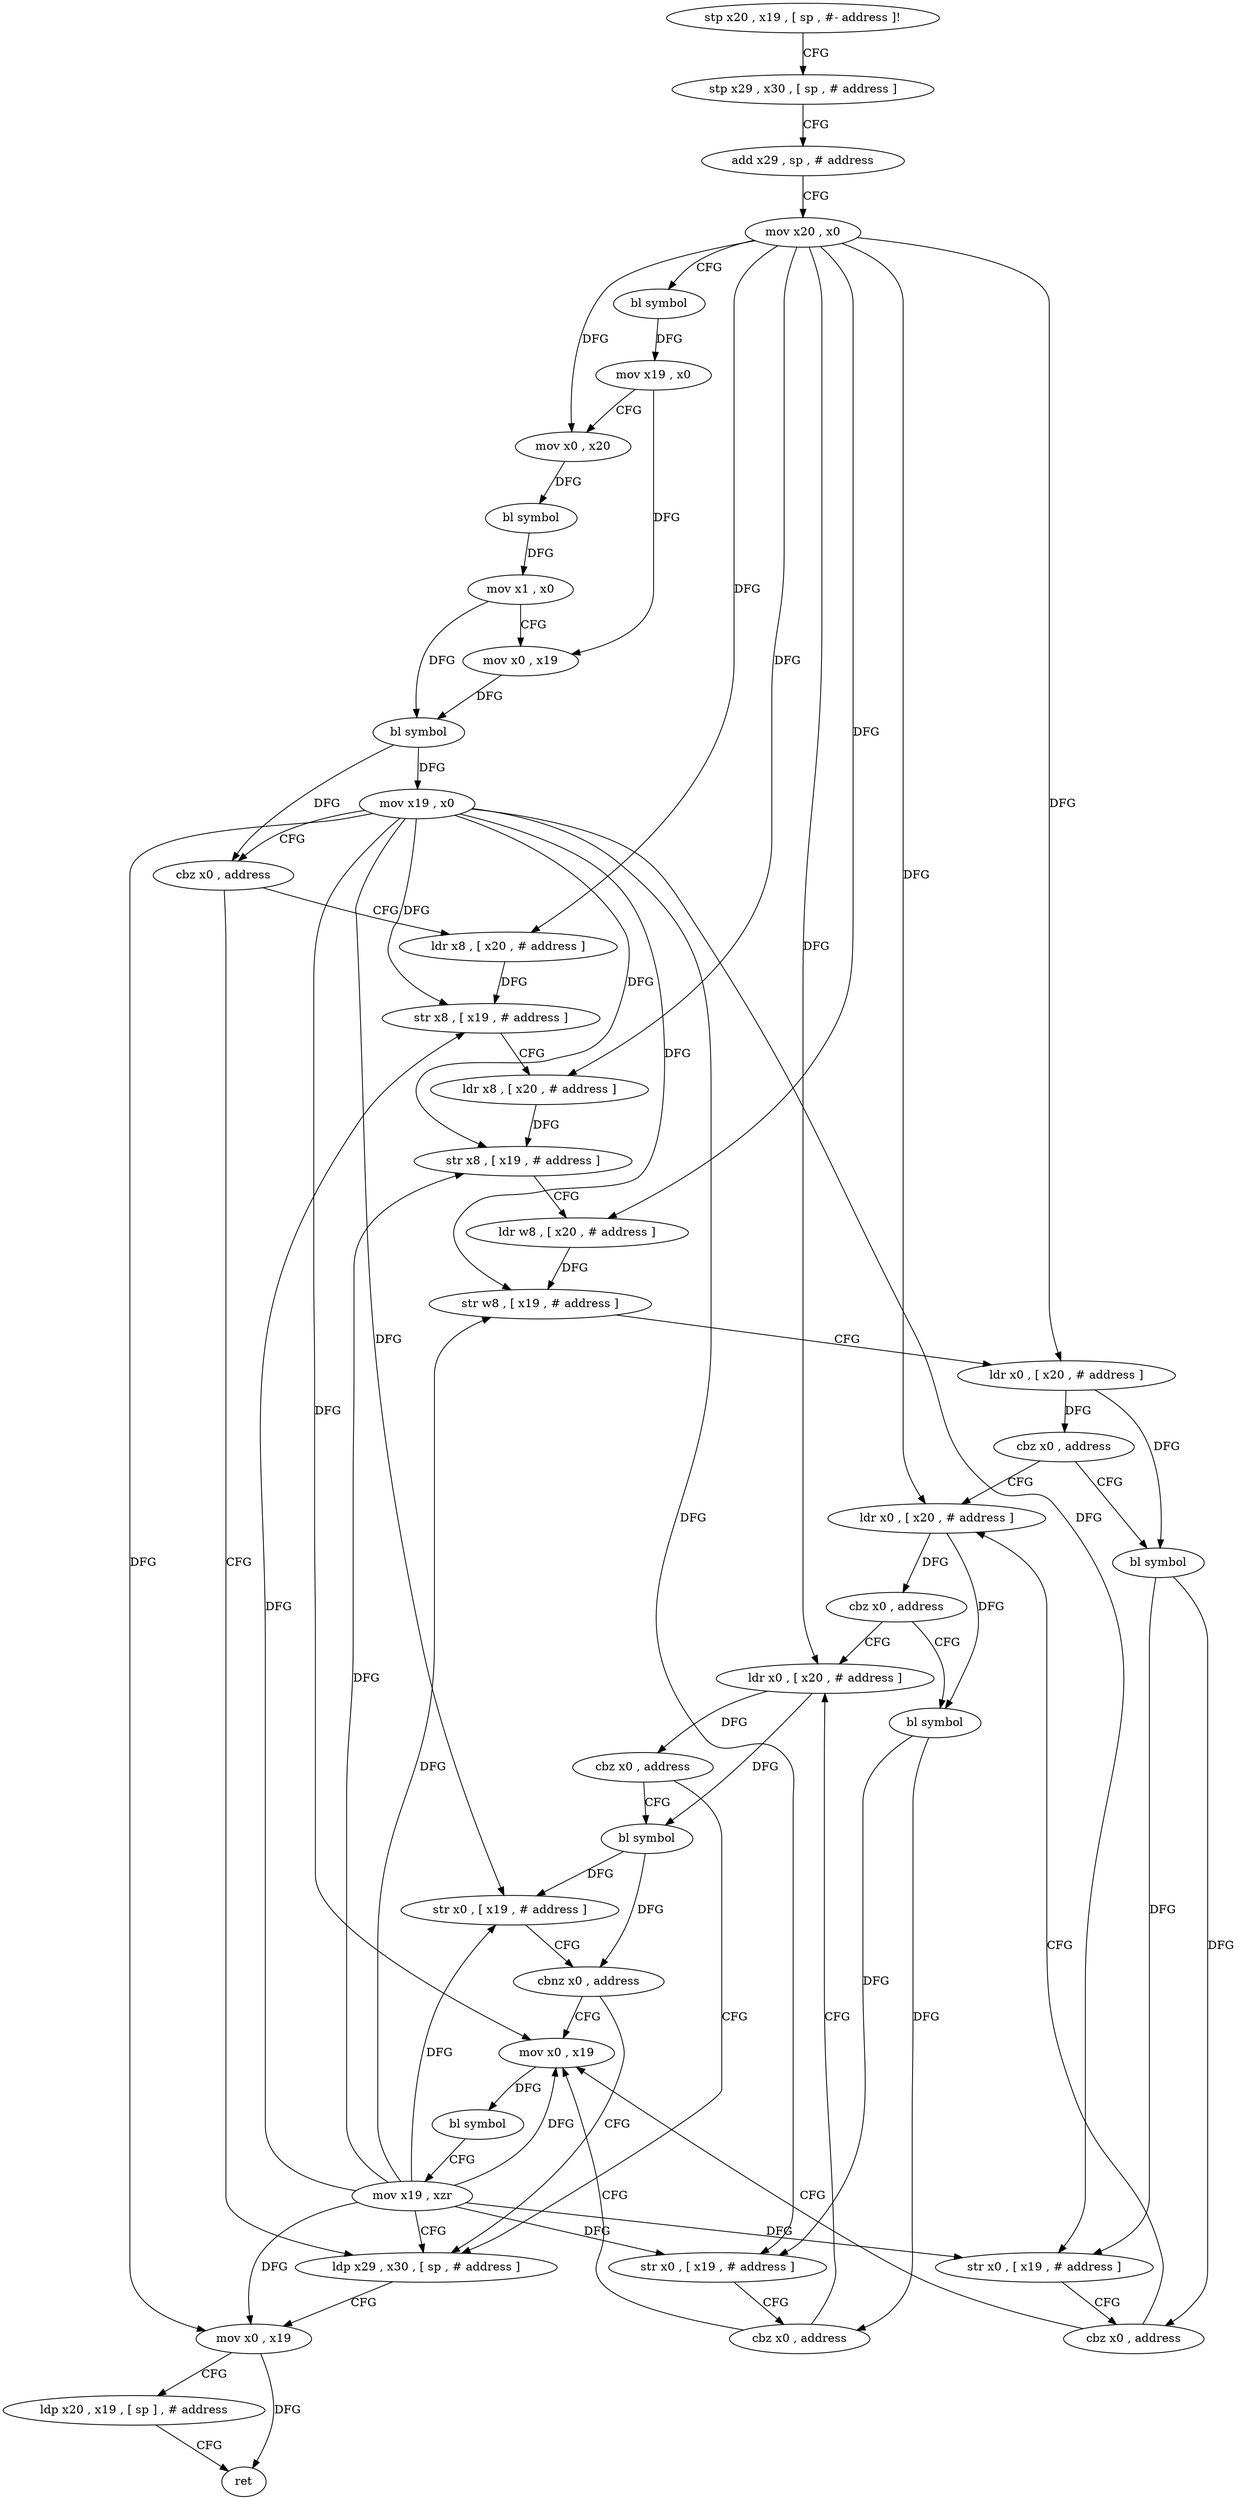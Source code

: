 digraph "func" {
"76052" [label = "stp x20 , x19 , [ sp , #- address ]!" ]
"76056" [label = "stp x29 , x30 , [ sp , # address ]" ]
"76060" [label = "add x29 , sp , # address" ]
"76064" [label = "mov x20 , x0" ]
"76068" [label = "bl symbol" ]
"76072" [label = "mov x19 , x0" ]
"76076" [label = "mov x0 , x20" ]
"76080" [label = "bl symbol" ]
"76084" [label = "mov x1 , x0" ]
"76088" [label = "mov x0 , x19" ]
"76092" [label = "bl symbol" ]
"76096" [label = "mov x19 , x0" ]
"76100" [label = "cbz x0 , address" ]
"76200" [label = "ldp x29 , x30 , [ sp , # address ]" ]
"76104" [label = "ldr x8 , [ x20 , # address ]" ]
"76204" [label = "mov x0 , x19" ]
"76208" [label = "ldp x20 , x19 , [ sp ] , # address" ]
"76212" [label = "ret" ]
"76108" [label = "str x8 , [ x19 , # address ]" ]
"76112" [label = "ldr x8 , [ x20 , # address ]" ]
"76116" [label = "str x8 , [ x19 , # address ]" ]
"76120" [label = "ldr w8 , [ x20 , # address ]" ]
"76124" [label = "str w8 , [ x19 , # address ]" ]
"76128" [label = "ldr x0 , [ x20 , # address ]" ]
"76132" [label = "cbz x0 , address" ]
"76148" [label = "ldr x0 , [ x20 , # address ]" ]
"76136" [label = "bl symbol" ]
"76152" [label = "cbz x0 , address" ]
"76168" [label = "ldr x0 , [ x20 , # address ]" ]
"76156" [label = "bl symbol" ]
"76140" [label = "str x0 , [ x19 , # address ]" ]
"76144" [label = "cbz x0 , address" ]
"76188" [label = "mov x0 , x19" ]
"76172" [label = "cbz x0 , address" ]
"76176" [label = "bl symbol" ]
"76160" [label = "str x0 , [ x19 , # address ]" ]
"76164" [label = "cbz x0 , address" ]
"76192" [label = "bl symbol" ]
"76196" [label = "mov x19 , xzr" ]
"76180" [label = "str x0 , [ x19 , # address ]" ]
"76184" [label = "cbnz x0 , address" ]
"76052" -> "76056" [ label = "CFG" ]
"76056" -> "76060" [ label = "CFG" ]
"76060" -> "76064" [ label = "CFG" ]
"76064" -> "76068" [ label = "CFG" ]
"76064" -> "76076" [ label = "DFG" ]
"76064" -> "76104" [ label = "DFG" ]
"76064" -> "76112" [ label = "DFG" ]
"76064" -> "76120" [ label = "DFG" ]
"76064" -> "76128" [ label = "DFG" ]
"76064" -> "76148" [ label = "DFG" ]
"76064" -> "76168" [ label = "DFG" ]
"76068" -> "76072" [ label = "DFG" ]
"76072" -> "76076" [ label = "CFG" ]
"76072" -> "76088" [ label = "DFG" ]
"76076" -> "76080" [ label = "DFG" ]
"76080" -> "76084" [ label = "DFG" ]
"76084" -> "76088" [ label = "CFG" ]
"76084" -> "76092" [ label = "DFG" ]
"76088" -> "76092" [ label = "DFG" ]
"76092" -> "76096" [ label = "DFG" ]
"76092" -> "76100" [ label = "DFG" ]
"76096" -> "76100" [ label = "CFG" ]
"76096" -> "76204" [ label = "DFG" ]
"76096" -> "76108" [ label = "DFG" ]
"76096" -> "76116" [ label = "DFG" ]
"76096" -> "76124" [ label = "DFG" ]
"76096" -> "76140" [ label = "DFG" ]
"76096" -> "76160" [ label = "DFG" ]
"76096" -> "76188" [ label = "DFG" ]
"76096" -> "76180" [ label = "DFG" ]
"76100" -> "76200" [ label = "CFG" ]
"76100" -> "76104" [ label = "CFG" ]
"76200" -> "76204" [ label = "CFG" ]
"76104" -> "76108" [ label = "DFG" ]
"76204" -> "76208" [ label = "CFG" ]
"76204" -> "76212" [ label = "DFG" ]
"76208" -> "76212" [ label = "CFG" ]
"76108" -> "76112" [ label = "CFG" ]
"76112" -> "76116" [ label = "DFG" ]
"76116" -> "76120" [ label = "CFG" ]
"76120" -> "76124" [ label = "DFG" ]
"76124" -> "76128" [ label = "CFG" ]
"76128" -> "76132" [ label = "DFG" ]
"76128" -> "76136" [ label = "DFG" ]
"76132" -> "76148" [ label = "CFG" ]
"76132" -> "76136" [ label = "CFG" ]
"76148" -> "76152" [ label = "DFG" ]
"76148" -> "76156" [ label = "DFG" ]
"76136" -> "76140" [ label = "DFG" ]
"76136" -> "76144" [ label = "DFG" ]
"76152" -> "76168" [ label = "CFG" ]
"76152" -> "76156" [ label = "CFG" ]
"76168" -> "76172" [ label = "DFG" ]
"76168" -> "76176" [ label = "DFG" ]
"76156" -> "76160" [ label = "DFG" ]
"76156" -> "76164" [ label = "DFG" ]
"76140" -> "76144" [ label = "CFG" ]
"76144" -> "76188" [ label = "CFG" ]
"76144" -> "76148" [ label = "CFG" ]
"76188" -> "76192" [ label = "DFG" ]
"76172" -> "76200" [ label = "CFG" ]
"76172" -> "76176" [ label = "CFG" ]
"76176" -> "76180" [ label = "DFG" ]
"76176" -> "76184" [ label = "DFG" ]
"76160" -> "76164" [ label = "CFG" ]
"76164" -> "76188" [ label = "CFG" ]
"76164" -> "76168" [ label = "CFG" ]
"76192" -> "76196" [ label = "CFG" ]
"76196" -> "76200" [ label = "CFG" ]
"76196" -> "76204" [ label = "DFG" ]
"76196" -> "76188" [ label = "DFG" ]
"76196" -> "76108" [ label = "DFG" ]
"76196" -> "76116" [ label = "DFG" ]
"76196" -> "76124" [ label = "DFG" ]
"76196" -> "76140" [ label = "DFG" ]
"76196" -> "76160" [ label = "DFG" ]
"76196" -> "76180" [ label = "DFG" ]
"76180" -> "76184" [ label = "CFG" ]
"76184" -> "76200" [ label = "CFG" ]
"76184" -> "76188" [ label = "CFG" ]
}
